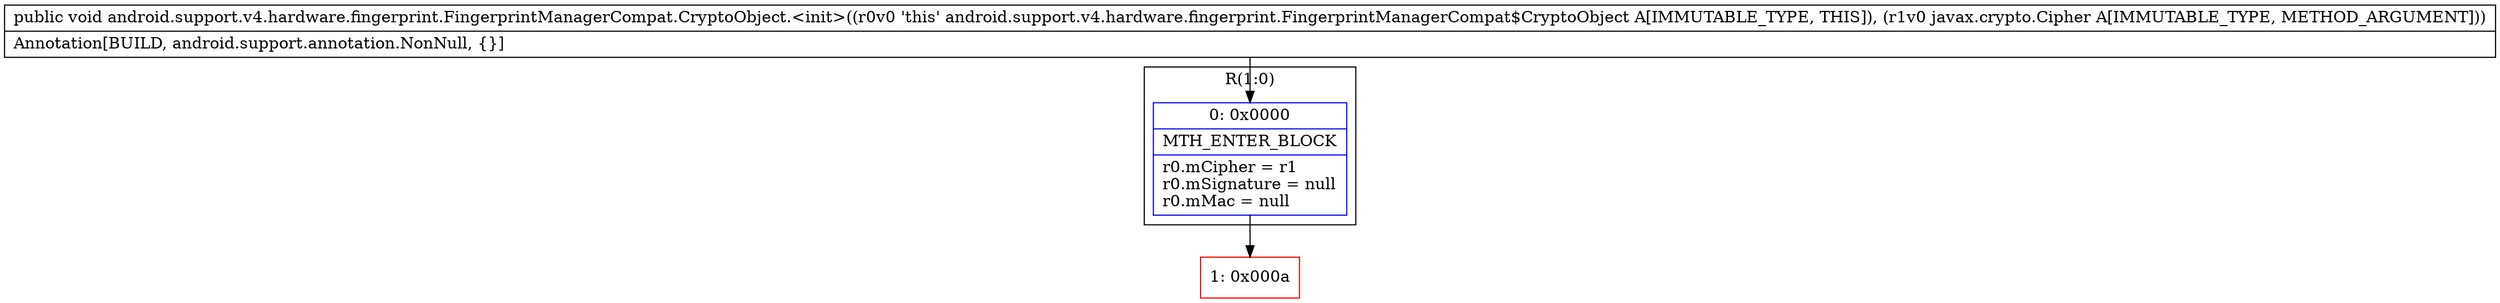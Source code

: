 digraph "CFG forandroid.support.v4.hardware.fingerprint.FingerprintManagerCompat.CryptoObject.\<init\>(Ljavax\/crypto\/Cipher;)V" {
subgraph cluster_Region_1715249566 {
label = "R(1:0)";
node [shape=record,color=blue];
Node_0 [shape=record,label="{0\:\ 0x0000|MTH_ENTER_BLOCK\l|r0.mCipher = r1\lr0.mSignature = null\lr0.mMac = null\l}"];
}
Node_1 [shape=record,color=red,label="{1\:\ 0x000a}"];
MethodNode[shape=record,label="{public void android.support.v4.hardware.fingerprint.FingerprintManagerCompat.CryptoObject.\<init\>((r0v0 'this' android.support.v4.hardware.fingerprint.FingerprintManagerCompat$CryptoObject A[IMMUTABLE_TYPE, THIS]), (r1v0 javax.crypto.Cipher A[IMMUTABLE_TYPE, METHOD_ARGUMENT]))  | Annotation[BUILD, android.support.annotation.NonNull, \{\}]\l}"];
MethodNode -> Node_0;
Node_0 -> Node_1;
}

